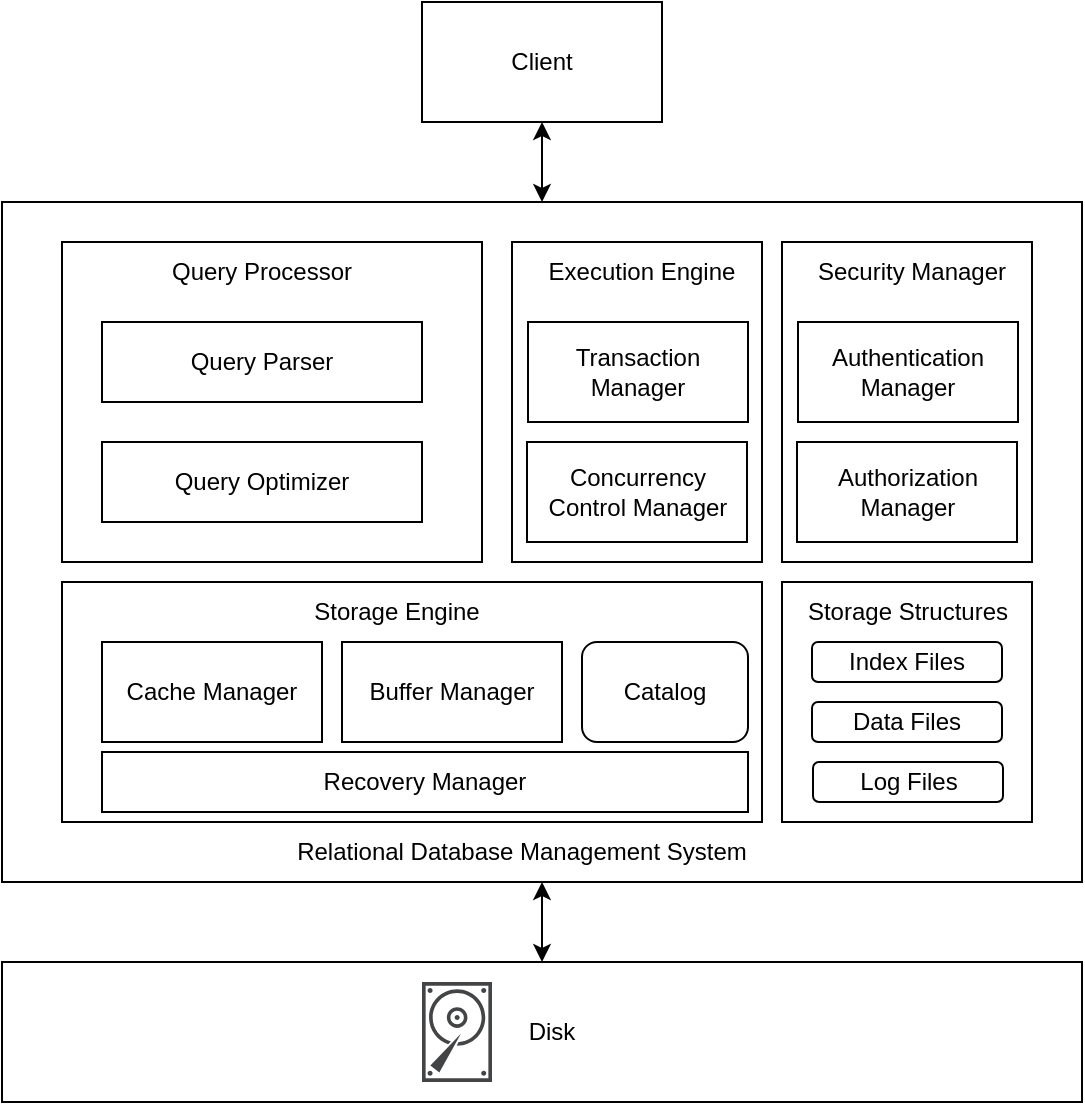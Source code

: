 <mxfile version="21.2.8" type="github">
  <diagram name="Page-1" id="VuixrY0SNMMbZD3pMMXP">
    <mxGraphModel dx="954" dy="502" grid="1" gridSize="10" guides="1" tooltips="1" connect="1" arrows="1" fold="1" page="1" pageScale="1" pageWidth="850" pageHeight="1100" math="0" shadow="0">
      <root>
        <mxCell id="0" />
        <mxCell id="1" parent="0" />
        <mxCell id="bTmyEKMhHMj6ziTM31CD-30" value="" style="rounded=0;whiteSpace=wrap;html=1;" vertex="1" parent="1">
          <mxGeometry x="40" y="560" width="540" height="70" as="geometry" />
        </mxCell>
        <mxCell id="bTmyEKMhHMj6ziTM31CD-1" value="" style="rounded=0;whiteSpace=wrap;html=1;" vertex="1" parent="1">
          <mxGeometry x="40" y="180" width="540" height="340" as="geometry" />
        </mxCell>
        <mxCell id="bTmyEKMhHMj6ziTM31CD-2" value="Client" style="rounded=0;whiteSpace=wrap;html=1;" vertex="1" parent="1">
          <mxGeometry x="250" y="80" width="120" height="60" as="geometry" />
        </mxCell>
        <mxCell id="bTmyEKMhHMj6ziTM31CD-3" value="" style="rounded=0;whiteSpace=wrap;html=1;" vertex="1" parent="1">
          <mxGeometry x="70" y="200" width="210" height="160" as="geometry" />
        </mxCell>
        <mxCell id="bTmyEKMhHMj6ziTM31CD-4" value="Query Parser" style="rounded=0;whiteSpace=wrap;html=1;" vertex="1" parent="1">
          <mxGeometry x="90" y="240" width="160" height="40" as="geometry" />
        </mxCell>
        <mxCell id="bTmyEKMhHMj6ziTM31CD-5" value="Query Optimizer" style="rounded=0;whiteSpace=wrap;html=1;" vertex="1" parent="1">
          <mxGeometry x="90" y="300" width="160" height="40" as="geometry" />
        </mxCell>
        <mxCell id="bTmyEKMhHMj6ziTM31CD-6" value="Query Processor" style="text;html=1;strokeColor=none;fillColor=none;align=center;verticalAlign=middle;whiteSpace=wrap;rounded=0;" vertex="1" parent="1">
          <mxGeometry x="115" y="200" width="110" height="30" as="geometry" />
        </mxCell>
        <mxCell id="bTmyEKMhHMj6ziTM31CD-7" value="" style="rounded=0;whiteSpace=wrap;html=1;" vertex="1" parent="1">
          <mxGeometry x="295" y="200" width="125" height="160" as="geometry" />
        </mxCell>
        <mxCell id="bTmyEKMhHMj6ziTM31CD-8" value="" style="rounded=0;whiteSpace=wrap;html=1;" vertex="1" parent="1">
          <mxGeometry x="70" y="370" width="350" height="120" as="geometry" />
        </mxCell>
        <mxCell id="bTmyEKMhHMj6ziTM31CD-9" value="Storage Engine" style="text;html=1;strokeColor=none;fillColor=none;align=center;verticalAlign=middle;whiteSpace=wrap;rounded=0;" vertex="1" parent="1">
          <mxGeometry x="189.5" y="370" width="95" height="30" as="geometry" />
        </mxCell>
        <mxCell id="bTmyEKMhHMj6ziTM31CD-10" value="Cache Manager" style="rounded=0;whiteSpace=wrap;html=1;" vertex="1" parent="1">
          <mxGeometry x="90" y="400" width="110" height="50" as="geometry" />
        </mxCell>
        <mxCell id="bTmyEKMhHMj6ziTM31CD-11" value="Buffer Manager" style="rounded=0;whiteSpace=wrap;html=1;" vertex="1" parent="1">
          <mxGeometry x="210" y="400" width="110" height="50" as="geometry" />
        </mxCell>
        <mxCell id="bTmyEKMhHMj6ziTM31CD-12" value="Transaction Manager" style="rounded=0;whiteSpace=wrap;html=1;" vertex="1" parent="1">
          <mxGeometry x="303" y="240" width="110" height="50" as="geometry" />
        </mxCell>
        <mxCell id="bTmyEKMhHMj6ziTM31CD-13" value="Concurrency&lt;br&gt;Control Manager" style="rounded=0;whiteSpace=wrap;html=1;" vertex="1" parent="1">
          <mxGeometry x="302.5" y="300" width="110" height="50" as="geometry" />
        </mxCell>
        <mxCell id="bTmyEKMhHMj6ziTM31CD-14" value="Recovery Manager" style="rounded=0;whiteSpace=wrap;html=1;" vertex="1" parent="1">
          <mxGeometry x="90" y="455" width="323" height="30" as="geometry" />
        </mxCell>
        <mxCell id="bTmyEKMhHMj6ziTM31CD-15" value="Execution Engine" style="text;html=1;strokeColor=none;fillColor=none;align=center;verticalAlign=middle;whiteSpace=wrap;rounded=0;" vertex="1" parent="1">
          <mxGeometry x="310" y="200" width="100" height="30" as="geometry" />
        </mxCell>
        <mxCell id="bTmyEKMhHMj6ziTM31CD-16" value="" style="rounded=0;whiteSpace=wrap;html=1;" vertex="1" parent="1">
          <mxGeometry x="430" y="370" width="125" height="120" as="geometry" />
        </mxCell>
        <mxCell id="bTmyEKMhHMj6ziTM31CD-19" value="" style="rounded=0;whiteSpace=wrap;html=1;" vertex="1" parent="1">
          <mxGeometry x="430" y="200" width="125" height="160" as="geometry" />
        </mxCell>
        <mxCell id="bTmyEKMhHMj6ziTM31CD-20" value="Authentication Manager" style="rounded=0;whiteSpace=wrap;html=1;" vertex="1" parent="1">
          <mxGeometry x="438" y="240" width="110" height="50" as="geometry" />
        </mxCell>
        <mxCell id="bTmyEKMhHMj6ziTM31CD-21" value="Authorization&lt;br&gt;Manager" style="rounded=0;whiteSpace=wrap;html=1;" vertex="1" parent="1">
          <mxGeometry x="437.5" y="300" width="110" height="50" as="geometry" />
        </mxCell>
        <mxCell id="bTmyEKMhHMj6ziTM31CD-22" value="Security Manager" style="text;html=1;strokeColor=none;fillColor=none;align=center;verticalAlign=middle;whiteSpace=wrap;rounded=0;" vertex="1" parent="1">
          <mxGeometry x="445" y="200" width="100" height="30" as="geometry" />
        </mxCell>
        <mxCell id="bTmyEKMhHMj6ziTM31CD-23" value="Storage Structures" style="text;html=1;strokeColor=none;fillColor=none;align=center;verticalAlign=middle;whiteSpace=wrap;rounded=0;" vertex="1" parent="1">
          <mxGeometry x="437.5" y="370" width="110" height="30" as="geometry" />
        </mxCell>
        <mxCell id="bTmyEKMhHMj6ziTM31CD-24" value="Index Files" style="rounded=1;whiteSpace=wrap;html=1;" vertex="1" parent="1">
          <mxGeometry x="445" y="400" width="95" height="20" as="geometry" />
        </mxCell>
        <mxCell id="bTmyEKMhHMj6ziTM31CD-25" value="Data Files" style="rounded=1;whiteSpace=wrap;html=1;" vertex="1" parent="1">
          <mxGeometry x="445" y="430" width="95" height="20" as="geometry" />
        </mxCell>
        <mxCell id="bTmyEKMhHMj6ziTM31CD-26" value="Catalog" style="rounded=1;whiteSpace=wrap;html=1;" vertex="1" parent="1">
          <mxGeometry x="330" y="400" width="83" height="50" as="geometry" />
        </mxCell>
        <mxCell id="bTmyEKMhHMj6ziTM31CD-28" value="Log Files" style="rounded=1;whiteSpace=wrap;html=1;" vertex="1" parent="1">
          <mxGeometry x="445.5" y="460" width="95" height="20" as="geometry" />
        </mxCell>
        <mxCell id="bTmyEKMhHMj6ziTM31CD-29" value="" style="sketch=0;pointerEvents=1;shadow=0;dashed=0;html=1;strokeColor=none;fillColor=#434445;aspect=fixed;labelPosition=center;verticalLabelPosition=bottom;verticalAlign=top;align=center;outlineConnect=0;shape=mxgraph.vvd.disk;" vertex="1" parent="1">
          <mxGeometry x="250" y="570" width="35" height="50" as="geometry" />
        </mxCell>
        <mxCell id="bTmyEKMhHMj6ziTM31CD-31" value="Disk" style="text;html=1;strokeColor=none;fillColor=none;align=center;verticalAlign=middle;whiteSpace=wrap;rounded=0;" vertex="1" parent="1">
          <mxGeometry x="285" y="580" width="60" height="30" as="geometry" />
        </mxCell>
        <mxCell id="bTmyEKMhHMj6ziTM31CD-32" value="" style="endArrow=classic;startArrow=classic;html=1;rounded=0;" edge="1" parent="1" source="bTmyEKMhHMj6ziTM31CD-30" target="bTmyEKMhHMj6ziTM31CD-1">
          <mxGeometry width="50" height="50" relative="1" as="geometry">
            <mxPoint x="310" y="539.289" as="sourcePoint" />
            <mxPoint x="310" y="530" as="targetPoint" />
          </mxGeometry>
        </mxCell>
        <mxCell id="bTmyEKMhHMj6ziTM31CD-33" value="" style="endArrow=classic;startArrow=classic;html=1;rounded=0;entryX=0.5;entryY=1;entryDx=0;entryDy=0;exitX=0.5;exitY=0;exitDx=0;exitDy=0;" edge="1" parent="1" source="bTmyEKMhHMj6ziTM31CD-1" target="bTmyEKMhHMj6ziTM31CD-2">
          <mxGeometry width="50" height="50" relative="1" as="geometry">
            <mxPoint x="270" y="190" as="sourcePoint" />
            <mxPoint x="320" y="140" as="targetPoint" />
          </mxGeometry>
        </mxCell>
        <mxCell id="bTmyEKMhHMj6ziTM31CD-34" value="Relational Database Management System" style="text;html=1;strokeColor=none;fillColor=none;align=center;verticalAlign=middle;whiteSpace=wrap;rounded=0;" vertex="1" parent="1">
          <mxGeometry x="170" y="490" width="260" height="30" as="geometry" />
        </mxCell>
      </root>
    </mxGraphModel>
  </diagram>
</mxfile>
